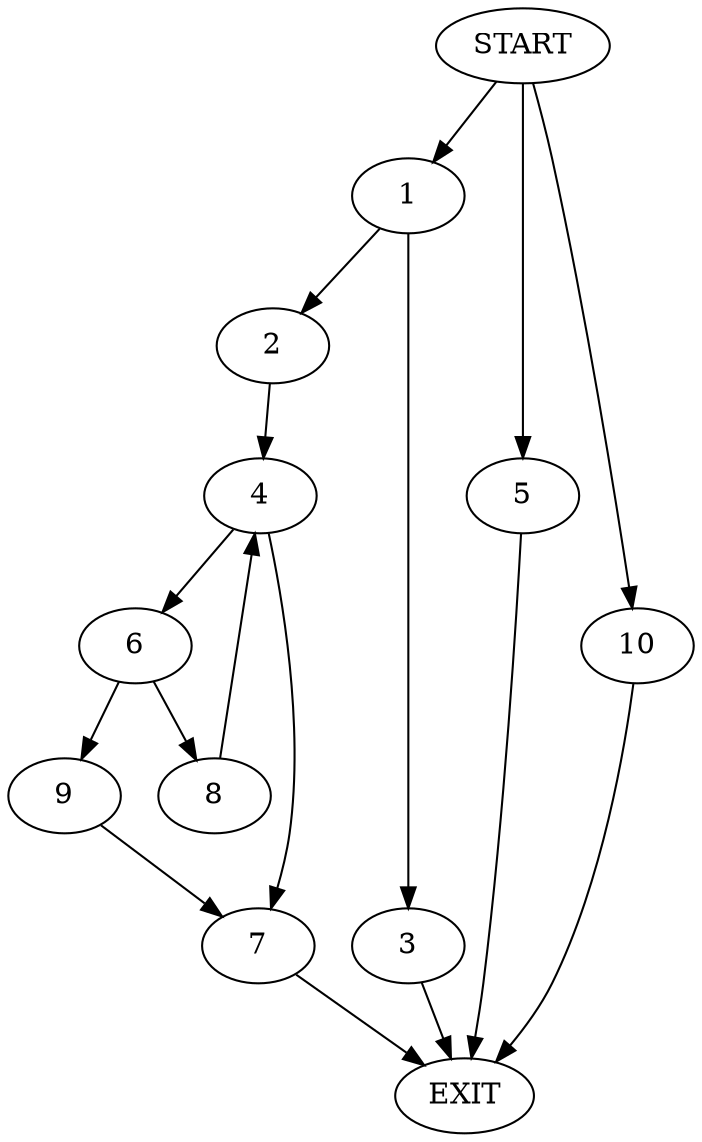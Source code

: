 digraph {
0 [label="START"]
11 [label="EXIT"]
0 -> 1
1 -> 2
1 -> 3
2 -> 4
3 -> 11
0 -> 5
5 -> 11
4 -> 6
4 -> 7
6 -> 8
6 -> 9
7 -> 11
9 -> 7
8 -> 4
0 -> 10
10 -> 11
}
